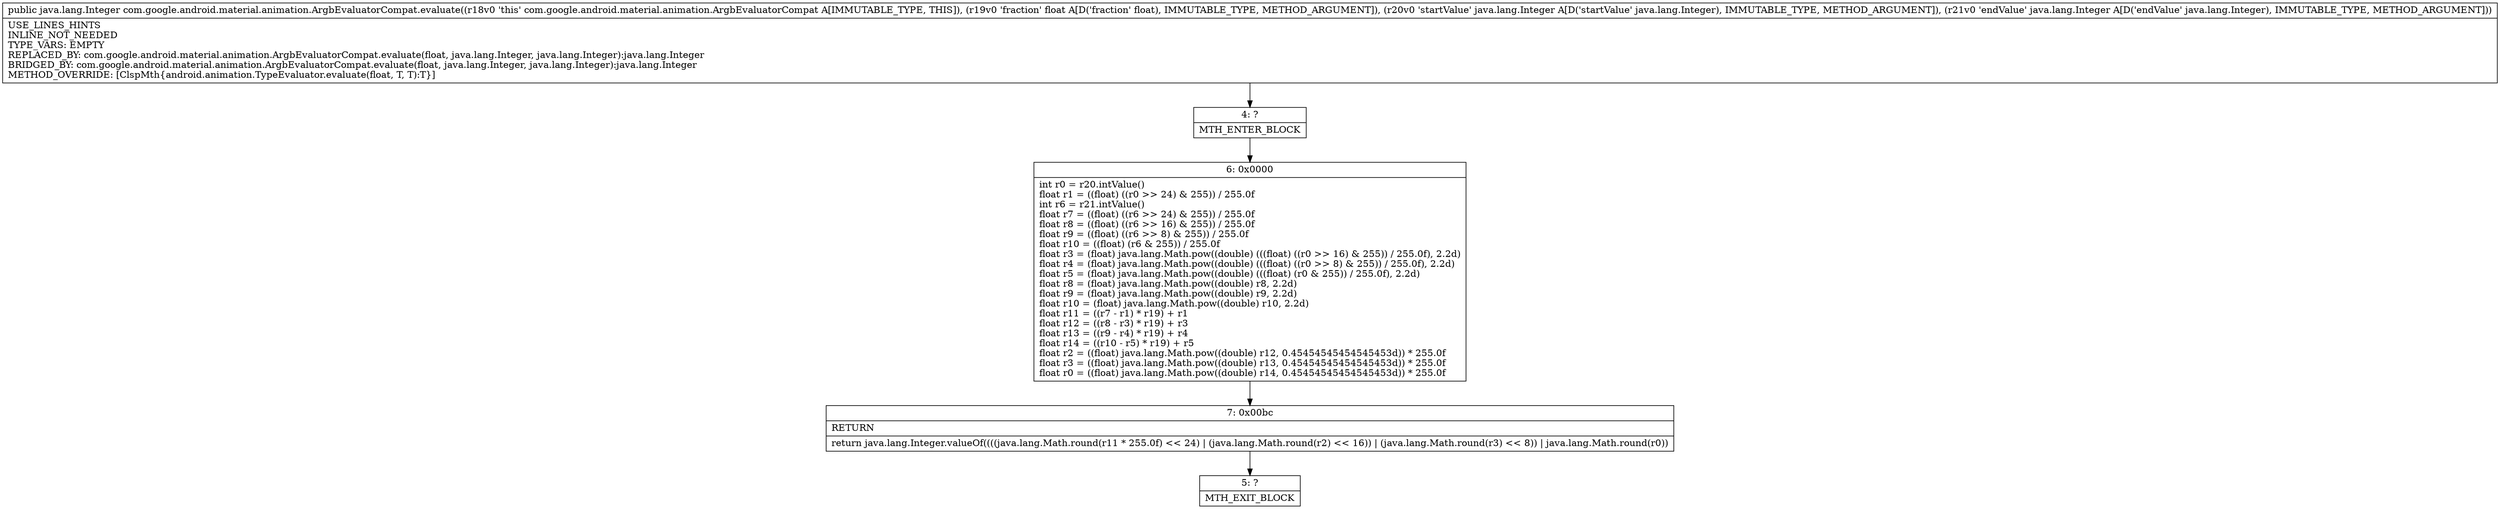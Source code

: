 digraph "CFG forcom.google.android.material.animation.ArgbEvaluatorCompat.evaluate(FLjava\/lang\/Integer;Ljava\/lang\/Integer;)Ljava\/lang\/Integer;" {
Node_4 [shape=record,label="{4\:\ ?|MTH_ENTER_BLOCK\l}"];
Node_6 [shape=record,label="{6\:\ 0x0000|int r0 = r20.intValue()\lfloat r1 = ((float) ((r0 \>\> 24) & 255)) \/ 255.0f\lint r6 = r21.intValue()\lfloat r7 = ((float) ((r6 \>\> 24) & 255)) \/ 255.0f\lfloat r8 = ((float) ((r6 \>\> 16) & 255)) \/ 255.0f\lfloat r9 = ((float) ((r6 \>\> 8) & 255)) \/ 255.0f\lfloat r10 = ((float) (r6 & 255)) \/ 255.0f\lfloat r3 = (float) java.lang.Math.pow((double) (((float) ((r0 \>\> 16) & 255)) \/ 255.0f), 2.2d)\lfloat r4 = (float) java.lang.Math.pow((double) (((float) ((r0 \>\> 8) & 255)) \/ 255.0f), 2.2d)\lfloat r5 = (float) java.lang.Math.pow((double) (((float) (r0 & 255)) \/ 255.0f), 2.2d)\lfloat r8 = (float) java.lang.Math.pow((double) r8, 2.2d)\lfloat r9 = (float) java.lang.Math.pow((double) r9, 2.2d)\lfloat r10 = (float) java.lang.Math.pow((double) r10, 2.2d)\lfloat r11 = ((r7 \- r1) * r19) + r1\lfloat r12 = ((r8 \- r3) * r19) + r3\lfloat r13 = ((r9 \- r4) * r19) + r4\lfloat r14 = ((r10 \- r5) * r19) + r5\lfloat r2 = ((float) java.lang.Math.pow((double) r12, 0.45454545454545453d)) * 255.0f\lfloat r3 = ((float) java.lang.Math.pow((double) r13, 0.45454545454545453d)) * 255.0f\lfloat r0 = ((float) java.lang.Math.pow((double) r14, 0.45454545454545453d)) * 255.0f\l}"];
Node_7 [shape=record,label="{7\:\ 0x00bc|RETURN\l|return java.lang.Integer.valueOf((((java.lang.Math.round(r11 * 255.0f) \<\< 24) \| (java.lang.Math.round(r2) \<\< 16)) \| (java.lang.Math.round(r3) \<\< 8)) \| java.lang.Math.round(r0))\l}"];
Node_5 [shape=record,label="{5\:\ ?|MTH_EXIT_BLOCK\l}"];
MethodNode[shape=record,label="{public java.lang.Integer com.google.android.material.animation.ArgbEvaluatorCompat.evaluate((r18v0 'this' com.google.android.material.animation.ArgbEvaluatorCompat A[IMMUTABLE_TYPE, THIS]), (r19v0 'fraction' float A[D('fraction' float), IMMUTABLE_TYPE, METHOD_ARGUMENT]), (r20v0 'startValue' java.lang.Integer A[D('startValue' java.lang.Integer), IMMUTABLE_TYPE, METHOD_ARGUMENT]), (r21v0 'endValue' java.lang.Integer A[D('endValue' java.lang.Integer), IMMUTABLE_TYPE, METHOD_ARGUMENT]))  | USE_LINES_HINTS\lINLINE_NOT_NEEDED\lTYPE_VARS: EMPTY\lREPLACED_BY: com.google.android.material.animation.ArgbEvaluatorCompat.evaluate(float, java.lang.Integer, java.lang.Integer):java.lang.Integer\lBRIDGED_BY: com.google.android.material.animation.ArgbEvaluatorCompat.evaluate(float, java.lang.Integer, java.lang.Integer):java.lang.Integer\lMETHOD_OVERRIDE: [ClspMth\{android.animation.TypeEvaluator.evaluate(float, T, T):T\}]\l}"];
MethodNode -> Node_4;Node_4 -> Node_6;
Node_6 -> Node_7;
Node_7 -> Node_5;
}

